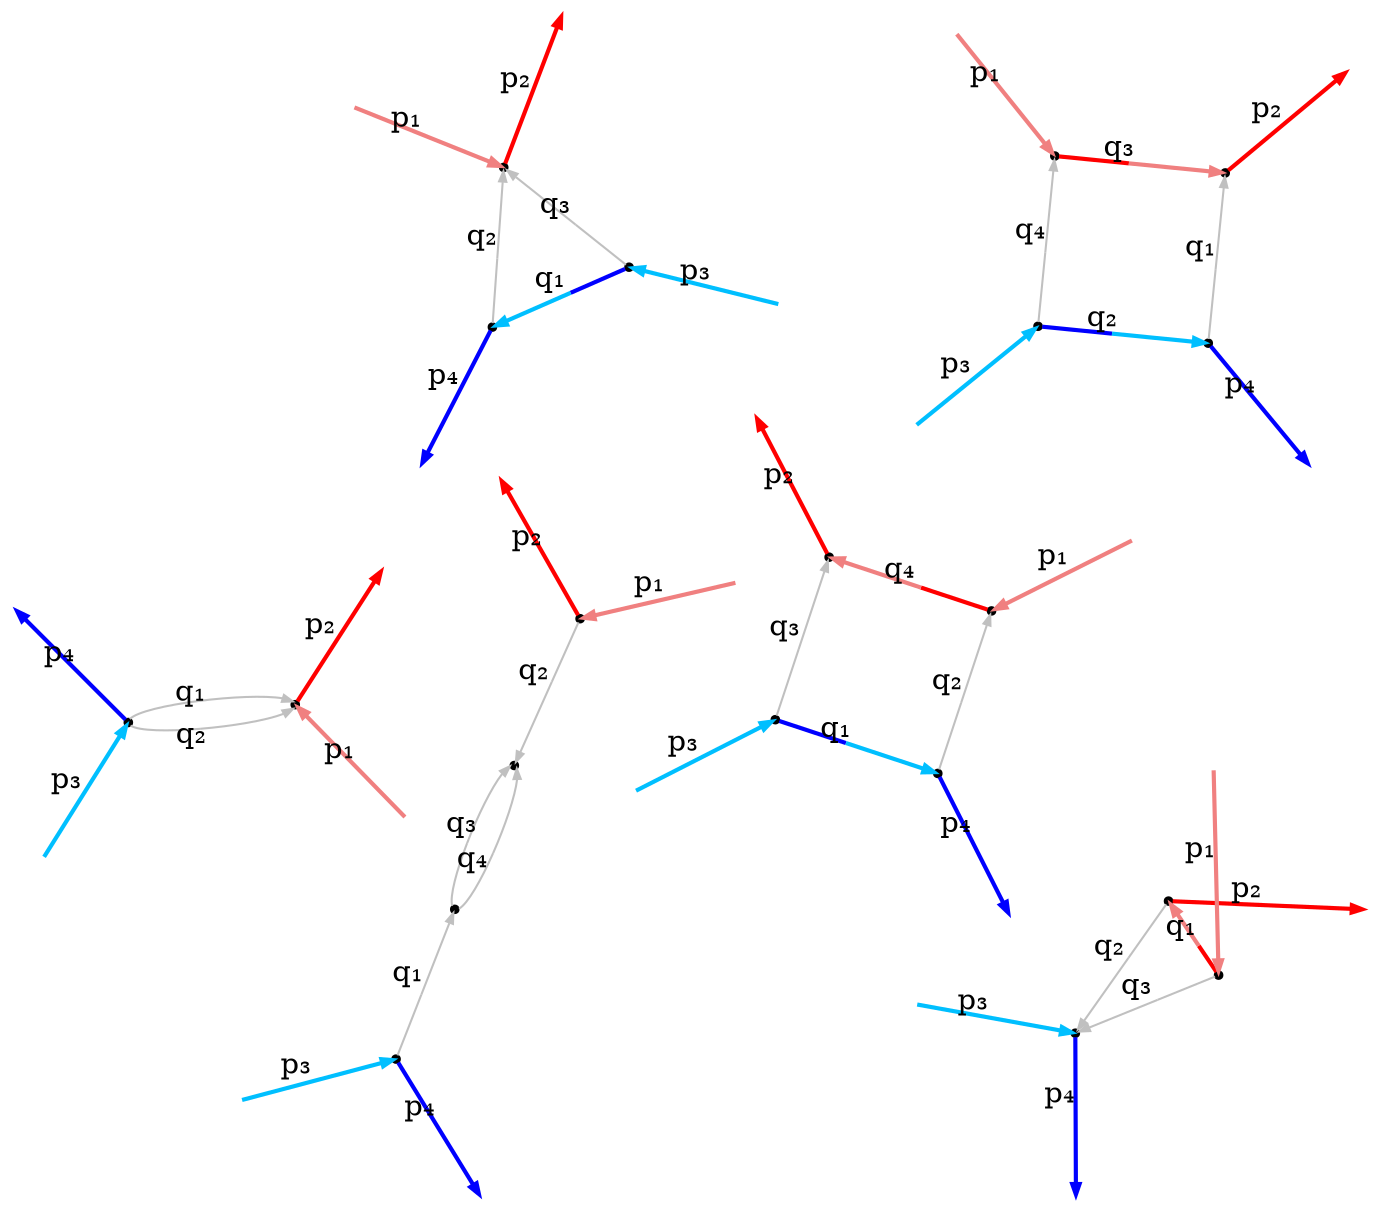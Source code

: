 digraph G {
  graph [layout="neato"];
  node [height="0.05",margin="0",shape="point",width="0.05"];
  edge [arrowsize="0.5"];
  n1 [label=""];
  n2 [label=""];
  n3 [label=""];
  n4 [label=""];
  n5 [label=""];
  n6 [label=""];
  n7 [label=""];
  n8 [label=""];
  n9 [label=""];
  n10 [label=""];
  n11 [label=""];
  n12 [label=""];
  n13 [label=""];
  n14 [label=""];
  n15 [label=""];
  n16 [label=""];
  n17 [label=""];
  n18 [label=""];
  n19 [label=""];
  n20 [label=""];
  n21 [label="",shape="none",style="invis"];
  n22 [label="",shape="none",style="invis"];
  n23 [label="",shape="none",style="invis"];
  n24 [label="",shape="none",style="invis"];
  n25 [label="",shape="none",style="invis"];
  n26 [label="",shape="none",style="invis"];
  n27 [label="",shape="none",style="invis"];
  n28 [label="",shape="none",style="invis"];
  n29 [label="",shape="none",style="invis"];
  n30 [label="",shape="none",style="invis"];
  n31 [label="",shape="none",style="invis"];
  n32 [label="",shape="none",style="invis"];
  n33 [label="",shape="none",style="invis"];
  n34 [label="",shape="none",style="invis"];
  n35 [label="",shape="none",style="invis"];
  n36 [label="",shape="none",style="invis"];
  n37 [label="",shape="none",style="invis"];
  n38 [label="",shape="none",style="invis"];
  n39 [label="",shape="none",style="invis"];
  n40 [label="",shape="none",style="invis"];
  n41 [label="",shape="none",style="invis"];
  n42 [label="",shape="none",style="invis"];
  n43 [label="",shape="none",style="invis"];
  n44 [label="",shape="none",style="invis"];
  n21 -> n2 [color="lightcoral",label="p₁",penwidth="2"];
  n2 -> n22 [color="red",label="p₂",penwidth="2"];
  n23 -> n1 [color="deepskyblue",label="p₃",penwidth="2"];
  n1 -> n24 [color="blue",label="p₄",penwidth="2"];
  n25 -> n5 [color="lightcoral",label="p₁",penwidth="2"];
  n5 -> n26 [color="red",label="p₂",penwidth="2"];
  n27 -> n4 [color="deepskyblue",label="p₃",penwidth="2"];
  n3 -> n28 [color="blue",label="p₄",penwidth="2"];
  n29 -> n7 [color="lightcoral",label="p₁",penwidth="2"];
  n6 -> n30 [color="red",label="p₂",penwidth="2"];
  n31 -> n8 [color="deepskyblue",label="p₃",penwidth="2"];
  n8 -> n32 [color="blue",label="p₄",penwidth="2"];
  n33 -> n10 [color="lightcoral",label="p₁",penwidth="2"];
  n10 -> n34 [color="red",label="p₂",penwidth="2"];
  n35 -> n9 [color="deepskyblue",label="p₃",penwidth="2"];
  n9 -> n36 [color="blue",label="p₄",penwidth="2"];
  n37 -> n16 [color="lightcoral",label="p₁",penwidth="2"];
  n14 -> n38 [color="red",label="p₂",penwidth="2"];
  n39 -> n15 [color="deepskyblue",label="p₃",penwidth="2"];
  n13 -> n40 [color="blue",label="p₄",penwidth="2"];
  n41 -> n19 [color="lightcoral",label="p₁",penwidth="2"];
  n20 -> n42 [color="red",label="p₂",penwidth="2"];
  n43 -> n18 [color="deepskyblue",label="p₃",penwidth="2"];
  n17 -> n44 [color="blue",label="p₄",penwidth="2"];
  n1 -> n2 [color="grey;0.5:grey",label="q₁",penwidth="1"];
  n1 -> n2 [color="grey;0.5:grey",label="q₂",penwidth="1"];
  n4 -> n3 [color="blue;0.5:deepskyblue",label="q₁",penwidth="2"];
  n3 -> n5 [color="grey;0.5:grey",label="q₂",penwidth="1"];
  n4 -> n5 [color="grey;0.5:grey",label="q₃",penwidth="1"];
  n7 -> n6 [color="red;0.5:lightcoral",label="q₁",penwidth="2"];
  n6 -> n8 [color="grey;0.5:grey",label="q₂",penwidth="1"];
  n7 -> n8 [color="grey;0.5:grey",label="q₃",penwidth="1"];
  n9 -> n11 [color="grey;0.5:grey",label="q₁",penwidth="1"];
  n10 -> n12 [color="grey;0.5:grey",label="q₂",penwidth="1"];
  n11 -> n12 [color="grey;0.5:grey",label="q₃",penwidth="1"];
  n11 -> n12 [color="grey;0.5:grey",label="q₄",penwidth="1"];
  n13 -> n14 [color="grey;0.5:grey",label="q₁",penwidth="1"];
  n15 -> n13 [color="blue;0.5:deepskyblue",label="q₂",penwidth="2"];
  n16 -> n14 [color="red;0.5:lightcoral",label="q₃",penwidth="2"];
  n15 -> n16 [color="grey;0.5:grey",label="q₄",penwidth="1"];
  n18 -> n17 [color="blue;0.5:deepskyblue",label="q₁",penwidth="2"];
  n17 -> n19 [color="grey;0.5:grey",label="q₂",penwidth="1"];
  n18 -> n20 [color="grey;0.5:grey",label="q₃",penwidth="1"];
  n19 -> n20 [color="red;0.5:lightcoral",label="q₄",penwidth="2"];
}
